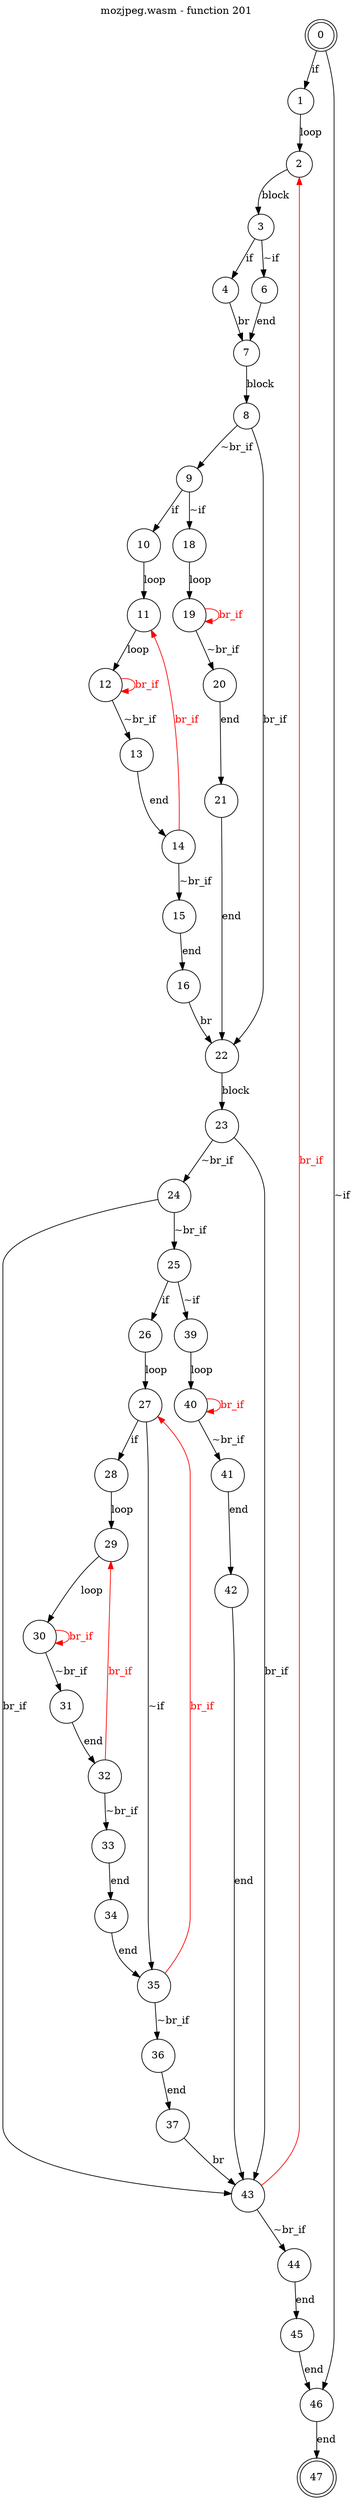 digraph finite_state_machine {
    label = "mozjpeg.wasm - function 201"
    labelloc =  t
    labelfontsize = 16
    labelfontcolor = black
    labelfontname = "Helvetica"
    node [shape = doublecircle]; 0 47;
    node [shape = circle];
    0 -> 1[label="if"];
    0 -> 46[label="~if"];
    1 -> 2[label="loop"];
    2 -> 3[label="block"];
    3 -> 4[label="if"];
    3 -> 6[label="~if"];
    4 -> 7[label="br"];
    6 -> 7[label="end"];
    7 -> 8[label="block"];
    8 -> 9[label="~br_if"];
    8 -> 22[label="br_if"];
    9 -> 10[label="if"];
    9 -> 18[label="~if"];
    10 -> 11[label="loop"];
    11 -> 12[label="loop"];
    12 -> 13[label="~br_if"];
    12 -> 12[color="red" fontcolor="red" label="br_if"];
    13 -> 14[label="end"];
    14 -> 15[label="~br_if"];
    14 -> 11[color="red" fontcolor="red" label="br_if"];
    15 -> 16[label="end"];
    16 -> 22[label="br"];
    18 -> 19[label="loop"];
    19 -> 20[label="~br_if"];
    19 -> 19[color="red" fontcolor="red" label="br_if"];
    20 -> 21[label="end"];
    21 -> 22[label="end"];
    22 -> 23[label="block"];
    23 -> 24[label="~br_if"];
    23 -> 43[label="br_if"];
    24 -> 25[label="~br_if"];
    24 -> 43[label="br_if"];
    25 -> 26[label="if"];
    25 -> 39[label="~if"];
    26 -> 27[label="loop"];
    27 -> 28[label="if"];
    27 -> 35[label="~if"];
    28 -> 29[label="loop"];
    29 -> 30[label="loop"];
    30 -> 31[label="~br_if"];
    30 -> 30[color="red" fontcolor="red" label="br_if"];
    31 -> 32[label="end"];
    32 -> 33[label="~br_if"];
    32 -> 29[color="red" fontcolor="red" label="br_if"];
    33 -> 34[label="end"];
    34 -> 35[label="end"];
    35 -> 36[label="~br_if"];
    35 -> 27[color="red" fontcolor="red" label="br_if"];
    36 -> 37[label="end"];
    37 -> 43[label="br"];
    39 -> 40[label="loop"];
    40 -> 41[label="~br_if"];
    40 -> 40[color="red" fontcolor="red" label="br_if"];
    41 -> 42[label="end"];
    42 -> 43[label="end"];
    43 -> 44[label="~br_if"];
    43 -> 2[color="red" fontcolor="red" label="br_if"];
    44 -> 45[label="end"];
    45 -> 46[label="end"];
    46 -> 47[label="end"];
}
